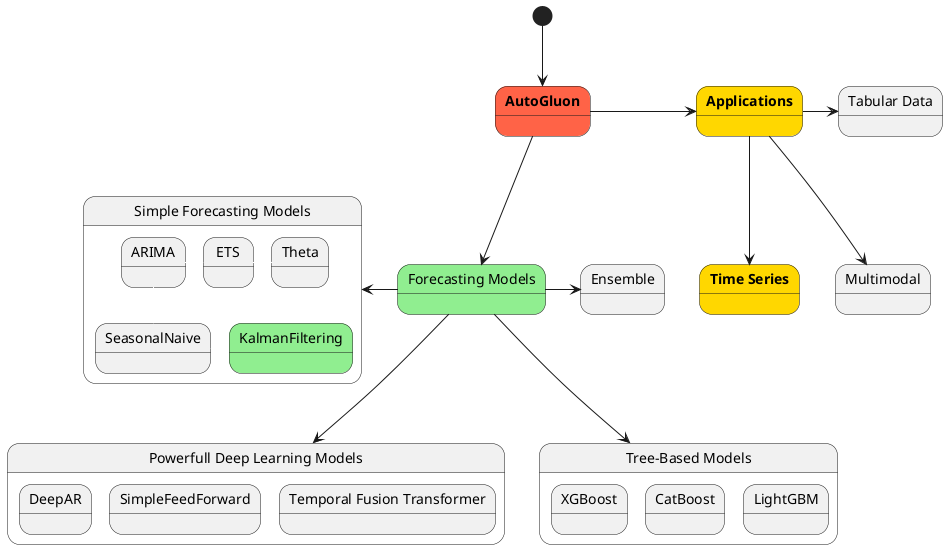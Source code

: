 @startuml
'https://plantuml.com/state-diagram

'scale 350 width

'skinparam state {
'  FontSize 12
'  FontColor blue
'}

[*] --> AutoGluon

state "**AutoGluon**" as AutoGluon #tomato

state "Forecasting Models" as ForecastingModels #lightgreen

state "Simple Forecasting Models" as SimpleForecastingModels {
  state ARIMA {

  }

  state ETS {

  }

  state Theta {

  }

  state SeasonalNaive {

  }

  state KalmanFiltering #lightgreen {

  }

  ARIMA -[#white]> ETS
  ETS -[#white]> Theta
  ARIMA -[#white]-> SeasonalNaive
  SeasonalNaive <[#white]- KalmanFiltering
}

state "Powerfull Deep Learning Models" as PowerfullDeepLearningModels {
  state DeepAR {

  }

  state SimpleFeedForward {

  }

  state "Temporal Fusion Transformer" as TemporalFusionTransformer {

  }
}

state "Tree-Based Models" as TreeBasedModels {
  state XGBoost {

  }

  state CatBoost {

  }

  state LightGBM {

  }
}

state Ensemble {

}

state "**Time Series**" as TimeSeries #gold {

}

state "Tabular Data" as TabularData {

}

state Multimodal {

}

state "**Applications**" as Applications #gold

AutoGluon --> ForecastingModels
SimpleForecastingModels <- ForecastingModels
'ForecastingModels --> SimpleForecastingModels
ForecastingModels --> PowerfullDeepLearningModels
ForecastingModels --> TreeBasedModels
ForecastingModels -> Ensemble

AutoGluon -> Applications
Applications -> TabularData
Applications --> Multimodal
Applications --> TimeSeries

'center footer Generated by Plant2ML www.plant2ml.com

@enduml